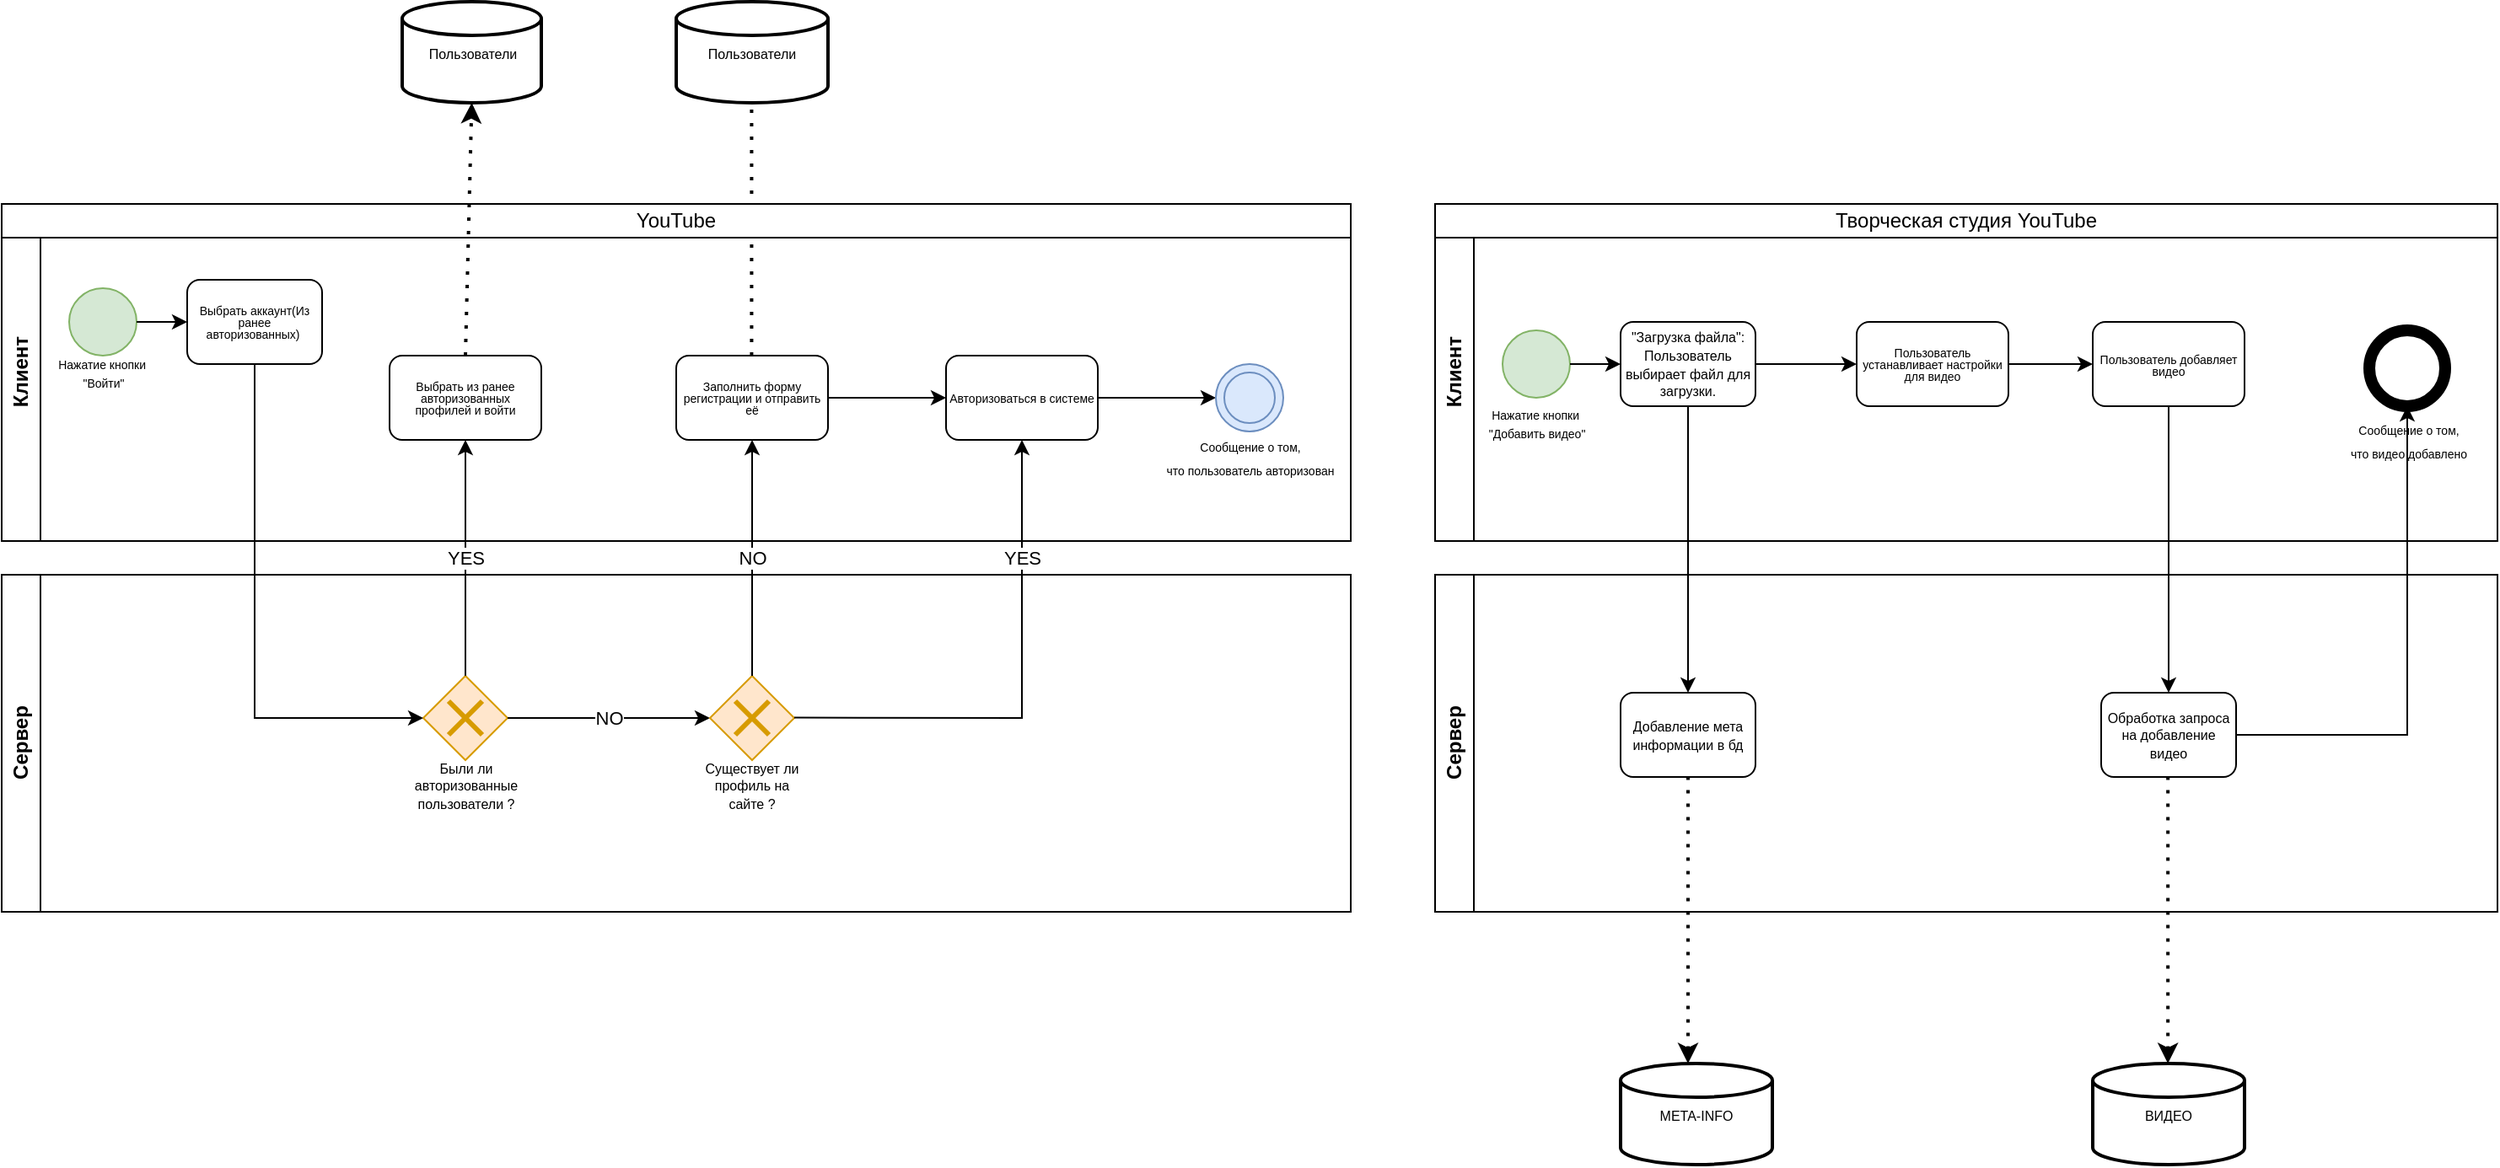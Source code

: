 <mxfile version="23.1.2" type="device">
  <diagram name="Страница — 1" id="mk-lOvDsLlkD-NigfdxK">
    <mxGraphModel dx="896" dy="1673" grid="1" gridSize="10" guides="1" tooltips="1" connect="1" arrows="1" fold="1" page="1" pageScale="1" pageWidth="827" pageHeight="1169" math="0" shadow="0">
      <root>
        <mxCell id="0" />
        <mxCell id="1" parent="0" />
        <mxCell id="0T9Ke-bslYzrOg6vUABU-2" value="Клиент" style="swimlane;horizontal=0;whiteSpace=wrap;html=1;" vertex="1" parent="1">
          <mxGeometry x="120" y="120" width="800" height="200" as="geometry" />
        </mxCell>
        <mxCell id="0T9Ke-bslYzrOg6vUABU-5" value="" style="ellipse;whiteSpace=wrap;html=1;aspect=fixed;fillColor=#d5e8d4;strokeColor=#82b366;" vertex="1" parent="0T9Ke-bslYzrOg6vUABU-2">
          <mxGeometry x="40" y="50" width="40" height="40" as="geometry" />
        </mxCell>
        <mxCell id="0T9Ke-bslYzrOg6vUABU-6" value="&lt;p style=&quot;line-height: 80%;&quot;&gt;&lt;font style=&quot;font-size: 7px;&quot;&gt;Нажатие кнопки&amp;nbsp;&lt;br&gt;&quot;Войти&quot;&lt;/font&gt;&lt;/p&gt;" style="text;html=1;align=center;verticalAlign=middle;resizable=0;points=[];autosize=1;strokeColor=none;fillColor=none;" vertex="1" parent="0T9Ke-bslYzrOg6vUABU-2">
          <mxGeometry x="20" y="70" width="80" height="60" as="geometry" />
        </mxCell>
        <mxCell id="0T9Ke-bslYzrOg6vUABU-7" value="&lt;p style=&quot;line-height: 40%;&quot;&gt;&lt;font style=&quot;font-size: 7px;&quot;&gt;Выбрать аккаунт(Из ранее авторизованных)&amp;nbsp;&lt;/font&gt;&lt;/p&gt;" style="rounded=1;whiteSpace=wrap;html=1;" vertex="1" parent="0T9Ke-bslYzrOg6vUABU-2">
          <mxGeometry x="110" y="45" width="80" height="50" as="geometry" />
        </mxCell>
        <mxCell id="0T9Ke-bslYzrOg6vUABU-8" value="" style="endArrow=classic;html=1;rounded=0;entryX=0;entryY=0.5;entryDx=0;entryDy=0;" edge="1" parent="0T9Ke-bslYzrOg6vUABU-2" target="0T9Ke-bslYzrOg6vUABU-7">
          <mxGeometry width="50" height="50" relative="1" as="geometry">
            <mxPoint x="80" y="70" as="sourcePoint" />
            <mxPoint x="190" y="60" as="targetPoint" />
          </mxGeometry>
        </mxCell>
        <mxCell id="0T9Ke-bslYzrOg6vUABU-20" value="&lt;p style=&quot;line-height: 40%;&quot;&gt;&lt;font style=&quot;font-size: 7px;&quot;&gt;Выбрать из ранее авторизованных профилей и войти&lt;/font&gt;&lt;/p&gt;" style="rounded=1;whiteSpace=wrap;html=1;" vertex="1" parent="0T9Ke-bslYzrOg6vUABU-2">
          <mxGeometry x="230" y="90" width="90" height="50" as="geometry" />
        </mxCell>
        <mxCell id="0T9Ke-bslYzrOg6vUABU-62" style="edgeStyle=orthogonalEdgeStyle;rounded=0;orthogonalLoop=1;jettySize=auto;html=1;exitX=1;exitY=0.5;exitDx=0;exitDy=0;entryX=0;entryY=0.5;entryDx=0;entryDy=0;" edge="1" parent="0T9Ke-bslYzrOg6vUABU-2" source="0T9Ke-bslYzrOg6vUABU-48" target="0T9Ke-bslYzrOg6vUABU-54">
          <mxGeometry relative="1" as="geometry" />
        </mxCell>
        <mxCell id="0T9Ke-bslYzrOg6vUABU-48" value="&lt;p style=&quot;line-height: 40%;&quot;&gt;&lt;font style=&quot;font-size: 7px;&quot;&gt;Заполнить форму регистрации и отправить её&lt;/font&gt;&lt;/p&gt;" style="rounded=1;whiteSpace=wrap;html=1;" vertex="1" parent="0T9Ke-bslYzrOg6vUABU-2">
          <mxGeometry x="400" y="90" width="90" height="50" as="geometry" />
        </mxCell>
        <mxCell id="0T9Ke-bslYzrOg6vUABU-64" style="edgeStyle=orthogonalEdgeStyle;rounded=0;orthogonalLoop=1;jettySize=auto;html=1;exitX=1;exitY=0.5;exitDx=0;exitDy=0;entryX=0;entryY=0.5;entryDx=0;entryDy=0;" edge="1" parent="0T9Ke-bslYzrOg6vUABU-2" source="0T9Ke-bslYzrOg6vUABU-54" target="0T9Ke-bslYzrOg6vUABU-55">
          <mxGeometry relative="1" as="geometry" />
        </mxCell>
        <mxCell id="0T9Ke-bslYzrOg6vUABU-54" value="&lt;p style=&quot;line-height: 40%;&quot;&gt;&lt;font style=&quot;font-size: 7px;&quot;&gt;Авторизоваться в системе&lt;/font&gt;&lt;/p&gt;" style="rounded=1;whiteSpace=wrap;html=1;" vertex="1" parent="0T9Ke-bslYzrOg6vUABU-2">
          <mxGeometry x="560" y="90" width="90" height="50" as="geometry" />
        </mxCell>
        <mxCell id="0T9Ke-bslYzrOg6vUABU-55" value="" style="ellipse;whiteSpace=wrap;html=1;aspect=fixed;fillColor=#dae8fc;strokeColor=#6c8ebf;" vertex="1" parent="0T9Ke-bslYzrOg6vUABU-2">
          <mxGeometry x="720" y="95" width="40" height="40" as="geometry" />
        </mxCell>
        <mxCell id="0T9Ke-bslYzrOg6vUABU-56" value="" style="ellipse;whiteSpace=wrap;html=1;aspect=fixed;fillColor=#dae8fc;strokeColor=#6c8ebf;" vertex="1" parent="0T9Ke-bslYzrOg6vUABU-2">
          <mxGeometry x="725" y="100" width="30" height="30" as="geometry" />
        </mxCell>
        <mxCell id="0T9Ke-bslYzrOg6vUABU-59" value="" style="endArrow=classic;dashed=1;html=1;dashPattern=1 3;strokeWidth=2;rounded=0;exitX=0.5;exitY=0;exitDx=0;exitDy=0;startArrow=none;startFill=0;endFill=1;entryX=0.5;entryY=1;entryDx=0;entryDy=0;entryPerimeter=0;" edge="1" parent="0T9Ke-bslYzrOg6vUABU-2">
          <mxGeometry width="50" height="50" relative="1" as="geometry">
            <mxPoint x="444.71" y="90" as="sourcePoint" />
            <mxPoint x="444.71" y="-80" as="targetPoint" />
          </mxGeometry>
        </mxCell>
        <mxCell id="0T9Ke-bslYzrOg6vUABU-66" value="&lt;p style=&quot;line-height: 0%;&quot;&gt;&lt;span style=&quot;font-size: 7px;&quot;&gt;&amp;nbsp;Сообщение о том,&amp;nbsp;&lt;/span&gt;&lt;/p&gt;&lt;p style=&quot;line-height: 0%;&quot;&gt;&lt;span style=&quot;font-size: 7px;&quot;&gt;что пользователь авторизован&lt;/span&gt;&lt;/p&gt;" style="text;html=1;align=center;verticalAlign=middle;resizable=0;points=[];autosize=1;strokeColor=none;fillColor=none;" vertex="1" parent="0T9Ke-bslYzrOg6vUABU-2">
          <mxGeometry x="675" y="125" width="130" height="50" as="geometry" />
        </mxCell>
        <mxCell id="0T9Ke-bslYzrOg6vUABU-3" value="Сервер" style="swimlane;horizontal=0;whiteSpace=wrap;html=1;" vertex="1" parent="1">
          <mxGeometry x="120" y="340" width="800" height="200" as="geometry" />
        </mxCell>
        <mxCell id="0T9Ke-bslYzrOg6vUABU-9" value="" style="rhombus;whiteSpace=wrap;html=1;fillColor=#ffe6cc;strokeColor=#d79b00;" vertex="1" parent="0T9Ke-bslYzrOg6vUABU-3">
          <mxGeometry x="250" y="60" width="50" height="50" as="geometry" />
        </mxCell>
        <mxCell id="0T9Ke-bslYzrOg6vUABU-17" value="&lt;p style=&quot;line-height: 80%;&quot;&gt;&lt;font style=&quot;font-size: 8px;&quot;&gt;Были ли авторизованные пользователи ?&lt;/font&gt;&lt;/p&gt;" style="text;html=1;strokeColor=none;fillColor=none;align=center;verticalAlign=middle;whiteSpace=wrap;rounded=0;" vertex="1" parent="0T9Ke-bslYzrOg6vUABU-3">
          <mxGeometry x="242.5" y="110" width="65" height="30" as="geometry" />
        </mxCell>
        <mxCell id="0T9Ke-bslYzrOg6vUABU-37" value="" style="shape=umlDestroy;whiteSpace=wrap;html=1;strokeWidth=3;targetShapes=umlLifeline;fillColor=#ffe6cc;strokeColor=#d79b00;" vertex="1" parent="0T9Ke-bslYzrOg6vUABU-3">
          <mxGeometry x="265" y="75" width="20" height="20" as="geometry" />
        </mxCell>
        <mxCell id="0T9Ke-bslYzrOg6vUABU-38" value="" style="endArrow=classic;html=1;rounded=0;exitX=1;exitY=0.5;exitDx=0;exitDy=0;entryX=0;entryY=0.5;entryDx=0;entryDy=0;" edge="1" parent="0T9Ke-bslYzrOg6vUABU-3" source="0T9Ke-bslYzrOg6vUABU-9" target="0T9Ke-bslYzrOg6vUABU-40">
          <mxGeometry relative="1" as="geometry">
            <mxPoint x="300" y="82.5" as="sourcePoint" />
            <mxPoint x="420" y="87.5" as="targetPoint" />
          </mxGeometry>
        </mxCell>
        <mxCell id="0T9Ke-bslYzrOg6vUABU-39" value="NO" style="edgeLabel;resizable=0;html=1;align=center;verticalAlign=middle;" connectable="0" vertex="1" parent="0T9Ke-bslYzrOg6vUABU-38">
          <mxGeometry relative="1" as="geometry" />
        </mxCell>
        <mxCell id="0T9Ke-bslYzrOg6vUABU-40" value="" style="rhombus;whiteSpace=wrap;html=1;fillColor=#ffe6cc;strokeColor=#d79b00;" vertex="1" parent="0T9Ke-bslYzrOg6vUABU-3">
          <mxGeometry x="420" y="60" width="50" height="50" as="geometry" />
        </mxCell>
        <mxCell id="0T9Ke-bslYzrOg6vUABU-44" value="" style="shape=umlDestroy;whiteSpace=wrap;html=1;strokeWidth=3;targetShapes=umlLifeline;fillColor=#ffe6cc;strokeColor=#d79b00;" vertex="1" parent="0T9Ke-bslYzrOg6vUABU-3">
          <mxGeometry x="435" y="75" width="20" height="20" as="geometry" />
        </mxCell>
        <mxCell id="0T9Ke-bslYzrOg6vUABU-45" value="&lt;p style=&quot;line-height: 80%;&quot;&gt;&lt;font style=&quot;font-size: 8px;&quot;&gt;Существует ли профиль на сайте ?&lt;/font&gt;&lt;/p&gt;" style="text;html=1;strokeColor=none;fillColor=none;align=center;verticalAlign=middle;whiteSpace=wrap;rounded=0;" vertex="1" parent="0T9Ke-bslYzrOg6vUABU-3">
          <mxGeometry x="415" y="110" width="60" height="30" as="geometry" />
        </mxCell>
        <mxCell id="0T9Ke-bslYzrOg6vUABU-52" value="" style="endArrow=classic;html=1;rounded=0;exitX=1;exitY=0.5;exitDx=0;exitDy=0;entryX=0.5;entryY=1;entryDx=0;entryDy=0;" edge="1" parent="0T9Ke-bslYzrOg6vUABU-3" target="0T9Ke-bslYzrOg6vUABU-54">
          <mxGeometry relative="1" as="geometry">
            <mxPoint x="470" y="84.75" as="sourcePoint" />
            <mxPoint x="590" y="84.75" as="targetPoint" />
            <Array as="points">
              <mxPoint x="605" y="85" />
            </Array>
          </mxGeometry>
        </mxCell>
        <mxCell id="0T9Ke-bslYzrOg6vUABU-53" value="YES" style="edgeLabel;resizable=0;html=1;align=center;verticalAlign=middle;" connectable="0" vertex="1" parent="0T9Ke-bslYzrOg6vUABU-52">
          <mxGeometry relative="1" as="geometry">
            <mxPoint y="-80" as="offset" />
          </mxGeometry>
        </mxCell>
        <mxCell id="0T9Ke-bslYzrOg6vUABU-4" value="YouTube" style="rounded=0;whiteSpace=wrap;html=1;" vertex="1" parent="1">
          <mxGeometry x="120" y="120" width="800" height="20" as="geometry" />
        </mxCell>
        <mxCell id="0T9Ke-bslYzrOg6vUABU-16" style="edgeStyle=orthogonalEdgeStyle;rounded=0;orthogonalLoop=1;jettySize=auto;html=1;exitX=0.5;exitY=1;exitDx=0;exitDy=0;entryX=0;entryY=0.5;entryDx=0;entryDy=0;" edge="1" parent="1" source="0T9Ke-bslYzrOg6vUABU-7" target="0T9Ke-bslYzrOg6vUABU-9">
          <mxGeometry relative="1" as="geometry" />
        </mxCell>
        <mxCell id="0T9Ke-bslYzrOg6vUABU-31" value="" style="endArrow=classic;html=1;rounded=0;exitX=0.5;exitY=0;exitDx=0;exitDy=0;entryX=0.5;entryY=1;entryDx=0;entryDy=0;" edge="1" parent="1" source="0T9Ke-bslYzrOg6vUABU-9" target="0T9Ke-bslYzrOg6vUABU-20">
          <mxGeometry relative="1" as="geometry">
            <mxPoint x="300" y="320" as="sourcePoint" />
            <mxPoint x="460" y="320" as="targetPoint" />
          </mxGeometry>
        </mxCell>
        <mxCell id="0T9Ke-bslYzrOg6vUABU-32" value="YES" style="edgeLabel;resizable=0;html=1;align=center;verticalAlign=middle;" connectable="0" vertex="1" parent="0T9Ke-bslYzrOg6vUABU-31">
          <mxGeometry relative="1" as="geometry" />
        </mxCell>
        <mxCell id="0T9Ke-bslYzrOg6vUABU-49" value="" style="endArrow=classic;html=1;rounded=0;exitX=0.5;exitY=0;exitDx=0;exitDy=0;entryX=0.5;entryY=1;entryDx=0;entryDy=0;" edge="1" parent="1" source="0T9Ke-bslYzrOg6vUABU-40" target="0T9Ke-bslYzrOg6vUABU-48">
          <mxGeometry relative="1" as="geometry">
            <mxPoint x="390" y="360" as="sourcePoint" />
            <mxPoint x="490" y="360" as="targetPoint" />
          </mxGeometry>
        </mxCell>
        <mxCell id="0T9Ke-bslYzrOg6vUABU-50" value="NO" style="edgeLabel;resizable=0;html=1;align=center;verticalAlign=middle;" connectable="0" vertex="1" parent="0T9Ke-bslYzrOg6vUABU-49">
          <mxGeometry relative="1" as="geometry" />
        </mxCell>
        <mxCell id="0T9Ke-bslYzrOg6vUABU-57" value="" style="endArrow=classic;dashed=1;html=1;dashPattern=1 3;strokeWidth=2;rounded=0;exitX=0.5;exitY=0;exitDx=0;exitDy=0;startArrow=none;startFill=0;endFill=1;entryX=0.5;entryY=1;entryDx=0;entryDy=0;entryPerimeter=0;" edge="1" parent="1" source="0T9Ke-bslYzrOg6vUABU-20" target="0T9Ke-bslYzrOg6vUABU-58">
          <mxGeometry width="50" height="50" relative="1" as="geometry">
            <mxPoint x="430" y="280" as="sourcePoint" />
            <mxPoint x="395" y="70" as="targetPoint" />
          </mxGeometry>
        </mxCell>
        <mxCell id="0T9Ke-bslYzrOg6vUABU-58" value="&lt;font style=&quot;font-size: 8px;&quot;&gt;Пользователи&lt;/font&gt;" style="strokeWidth=2;html=1;shape=mxgraph.flowchart.database;whiteSpace=wrap;" vertex="1" parent="1">
          <mxGeometry x="357.5" width="82.5" height="60" as="geometry" />
        </mxCell>
        <mxCell id="0T9Ke-bslYzrOg6vUABU-60" value="&lt;font style=&quot;font-size: 8px;&quot;&gt;Пользователи&lt;/font&gt;" style="strokeWidth=2;html=1;shape=mxgraph.flowchart.database;whiteSpace=wrap;" vertex="1" parent="1">
          <mxGeometry x="520" width="90" height="60" as="geometry" />
        </mxCell>
        <mxCell id="0T9Ke-bslYzrOg6vUABU-68" value="Клиент" style="swimlane;horizontal=0;whiteSpace=wrap;html=1;" vertex="1" parent="1">
          <mxGeometry x="970" y="120" width="630" height="200" as="geometry" />
        </mxCell>
        <mxCell id="0T9Ke-bslYzrOg6vUABU-69" value="" style="ellipse;whiteSpace=wrap;html=1;aspect=fixed;fillColor=#d5e8d4;strokeColor=#82b366;" vertex="1" parent="0T9Ke-bslYzrOg6vUABU-68">
          <mxGeometry x="40" y="75" width="40" height="40" as="geometry" />
        </mxCell>
        <mxCell id="0T9Ke-bslYzrOg6vUABU-70" value="&lt;p style=&quot;line-height: 80%;&quot;&gt;&lt;font style=&quot;font-size: 7px;&quot;&gt;Нажатие кнопки&amp;nbsp;&lt;br&gt;&quot;Добавить видео&quot;&lt;/font&gt;&lt;/p&gt;" style="text;html=1;align=center;verticalAlign=middle;resizable=0;points=[];autosize=1;strokeColor=none;fillColor=none;" vertex="1" parent="0T9Ke-bslYzrOg6vUABU-68">
          <mxGeometry x="20" y="100" width="80" height="60" as="geometry" />
        </mxCell>
        <mxCell id="0T9Ke-bslYzrOg6vUABU-116" style="edgeStyle=orthogonalEdgeStyle;rounded=0;orthogonalLoop=1;jettySize=auto;html=1;exitX=1;exitY=0.5;exitDx=0;exitDy=0;entryX=0;entryY=0.5;entryDx=0;entryDy=0;" edge="1" parent="0T9Ke-bslYzrOg6vUABU-68" source="0T9Ke-bslYzrOg6vUABU-71" target="0T9Ke-bslYzrOg6vUABU-73">
          <mxGeometry relative="1" as="geometry" />
        </mxCell>
        <mxCell id="0T9Ke-bslYzrOg6vUABU-71" value="&lt;p style=&quot;line-height: 80%;&quot;&gt;&lt;font style=&quot;font-size: 8px;&quot;&gt;&quot;Загрузка файла&quot;: Пользователь выбирает файл для загрузки.&lt;/font&gt;&lt;/p&gt;" style="rounded=1;whiteSpace=wrap;html=1;" vertex="1" parent="0T9Ke-bslYzrOg6vUABU-68">
          <mxGeometry x="110" y="70" width="80" height="50" as="geometry" />
        </mxCell>
        <mxCell id="0T9Ke-bslYzrOg6vUABU-72" value="" style="endArrow=classic;html=1;rounded=0;entryX=0;entryY=0.5;entryDx=0;entryDy=0;" edge="1" parent="0T9Ke-bslYzrOg6vUABU-68" target="0T9Ke-bslYzrOg6vUABU-71">
          <mxGeometry width="50" height="50" relative="1" as="geometry">
            <mxPoint x="80" y="95" as="sourcePoint" />
            <mxPoint x="190" y="85" as="targetPoint" />
          </mxGeometry>
        </mxCell>
        <mxCell id="0T9Ke-bslYzrOg6vUABU-136" style="edgeStyle=orthogonalEdgeStyle;rounded=0;orthogonalLoop=1;jettySize=auto;html=1;exitX=1;exitY=0.5;exitDx=0;exitDy=0;entryX=0;entryY=0.5;entryDx=0;entryDy=0;" edge="1" parent="0T9Ke-bslYzrOg6vUABU-68" source="0T9Ke-bslYzrOg6vUABU-73" target="0T9Ke-bslYzrOg6vUABU-134">
          <mxGeometry relative="1" as="geometry" />
        </mxCell>
        <mxCell id="0T9Ke-bslYzrOg6vUABU-73" value="&lt;p style=&quot;line-height: 40%;&quot;&gt;&lt;font style=&quot;font-size: 7px;&quot;&gt;Пользователь устанавливает настройки для видео&lt;/font&gt;&lt;/p&gt;" style="rounded=1;whiteSpace=wrap;html=1;" vertex="1" parent="0T9Ke-bslYzrOg6vUABU-68">
          <mxGeometry x="250" y="70" width="90" height="50" as="geometry" />
        </mxCell>
        <mxCell id="0T9Ke-bslYzrOg6vUABU-81" value="&lt;p style=&quot;line-height: 0%;&quot;&gt;&lt;span style=&quot;font-size: 7px;&quot;&gt;&amp;nbsp;Сообщение о том,&amp;nbsp;&lt;/span&gt;&lt;/p&gt;&lt;p style=&quot;line-height: 0%;&quot;&gt;&lt;span style=&quot;font-size: 7px;&quot;&gt;что видео добавлено&lt;/span&gt;&lt;/p&gt;" style="text;html=1;align=center;verticalAlign=middle;resizable=0;points=[];autosize=1;strokeColor=none;fillColor=none;" vertex="1" parent="0T9Ke-bslYzrOg6vUABU-68">
          <mxGeometry x="531.5" y="115" width="90" height="50" as="geometry" />
        </mxCell>
        <mxCell id="0T9Ke-bslYzrOg6vUABU-115" value="Творческая студия YouTube" style="rounded=0;whiteSpace=wrap;html=1;" vertex="1" parent="0T9Ke-bslYzrOg6vUABU-68">
          <mxGeometry width="630" height="20" as="geometry" />
        </mxCell>
        <mxCell id="0T9Ke-bslYzrOg6vUABU-134" value="&lt;p style=&quot;line-height: 40%;&quot;&gt;&lt;font style=&quot;font-size: 7px;&quot;&gt;Пользователь добавляет видео&lt;/font&gt;&lt;/p&gt;" style="rounded=1;whiteSpace=wrap;html=1;" vertex="1" parent="0T9Ke-bslYzrOg6vUABU-68">
          <mxGeometry x="390" y="70" width="90" height="50" as="geometry" />
        </mxCell>
        <mxCell id="0T9Ke-bslYzrOg6vUABU-144" value="" style="ellipse;whiteSpace=wrap;html=1;aspect=fixed;strokeWidth=7;" vertex="1" parent="0T9Ke-bslYzrOg6vUABU-68">
          <mxGeometry x="554" y="75" width="45" height="45" as="geometry" />
        </mxCell>
        <mxCell id="0T9Ke-bslYzrOg6vUABU-104" value="Сервер" style="swimlane;horizontal=0;whiteSpace=wrap;html=1;" vertex="1" parent="1">
          <mxGeometry x="970" y="340" width="630" height="200" as="geometry" />
        </mxCell>
        <mxCell id="0T9Ke-bslYzrOg6vUABU-118" value="&lt;p style=&quot;line-height: 80%;&quot;&gt;&lt;span style=&quot;font-size: 8px;&quot;&gt;Добавление мета информации в бд&lt;/span&gt;&lt;/p&gt;" style="rounded=1;whiteSpace=wrap;html=1;" vertex="1" parent="0T9Ke-bslYzrOg6vUABU-104">
          <mxGeometry x="110" y="70" width="80" height="50" as="geometry" />
        </mxCell>
        <mxCell id="0T9Ke-bslYzrOg6vUABU-137" value="&lt;p style=&quot;line-height: 80%;&quot;&gt;&lt;span style=&quot;font-size: 8px;&quot;&gt;Обработка запроса на добавление видео&lt;/span&gt;&lt;/p&gt;" style="rounded=1;whiteSpace=wrap;html=1;" vertex="1" parent="0T9Ke-bslYzrOg6vUABU-104">
          <mxGeometry x="395" y="70" width="80" height="50" as="geometry" />
        </mxCell>
        <mxCell id="0T9Ke-bslYzrOg6vUABU-119" style="edgeStyle=orthogonalEdgeStyle;rounded=0;orthogonalLoop=1;jettySize=auto;html=1;exitX=0.5;exitY=1;exitDx=0;exitDy=0;entryX=0.5;entryY=0;entryDx=0;entryDy=0;" edge="1" parent="1" source="0T9Ke-bslYzrOg6vUABU-71" target="0T9Ke-bslYzrOg6vUABU-118">
          <mxGeometry relative="1" as="geometry" />
        </mxCell>
        <mxCell id="0T9Ke-bslYzrOg6vUABU-121" value="" style="endArrow=none;dashed=1;html=1;dashPattern=1 3;strokeWidth=2;rounded=0;exitX=0.5;exitY=0;exitDx=0;exitDy=0;startArrow=classic;startFill=1;endFill=0;entryX=0.5;entryY=1;entryDx=0;entryDy=0;entryPerimeter=0;" edge="1" parent="1">
          <mxGeometry width="50" height="50" relative="1" as="geometry">
            <mxPoint x="1120" y="630" as="sourcePoint" />
            <mxPoint x="1120" y="460" as="targetPoint" />
          </mxGeometry>
        </mxCell>
        <mxCell id="0T9Ke-bslYzrOg6vUABU-122" value="&lt;font style=&quot;font-size: 8px;&quot;&gt;META-INFO&lt;/font&gt;" style="strokeWidth=2;html=1;shape=mxgraph.flowchart.database;whiteSpace=wrap;" vertex="1" parent="1">
          <mxGeometry x="1080" y="630" width="90" height="60" as="geometry" />
        </mxCell>
        <mxCell id="0T9Ke-bslYzrOg6vUABU-140" value="&lt;font style=&quot;font-size: 8px;&quot;&gt;ВИДЕО&lt;/font&gt;" style="strokeWidth=2;html=1;shape=mxgraph.flowchart.database;whiteSpace=wrap;" vertex="1" parent="1">
          <mxGeometry x="1360" y="630" width="90" height="60" as="geometry" />
        </mxCell>
        <mxCell id="0T9Ke-bslYzrOg6vUABU-141" style="edgeStyle=orthogonalEdgeStyle;rounded=0;orthogonalLoop=1;jettySize=auto;html=1;" edge="1" parent="1" source="0T9Ke-bslYzrOg6vUABU-134" target="0T9Ke-bslYzrOg6vUABU-137">
          <mxGeometry relative="1" as="geometry" />
        </mxCell>
        <mxCell id="0T9Ke-bslYzrOg6vUABU-139" value="" style="endArrow=none;dashed=1;html=1;dashPattern=1 3;strokeWidth=2;rounded=0;exitX=0.5;exitY=0;exitDx=0;exitDy=0;startArrow=classic;startFill=1;endFill=0;entryX=0.5;entryY=1;entryDx=0;entryDy=0;entryPerimeter=0;" edge="1" parent="1">
          <mxGeometry width="50" height="50" relative="1" as="geometry">
            <mxPoint x="1404.58" y="630" as="sourcePoint" />
            <mxPoint x="1404.58" y="460" as="targetPoint" />
          </mxGeometry>
        </mxCell>
        <mxCell id="0T9Ke-bslYzrOg6vUABU-145" style="edgeStyle=orthogonalEdgeStyle;rounded=0;orthogonalLoop=1;jettySize=auto;html=1;" edge="1" parent="1" source="0T9Ke-bslYzrOg6vUABU-137" target="0T9Ke-bslYzrOg6vUABU-144">
          <mxGeometry relative="1" as="geometry" />
        </mxCell>
      </root>
    </mxGraphModel>
  </diagram>
</mxfile>
